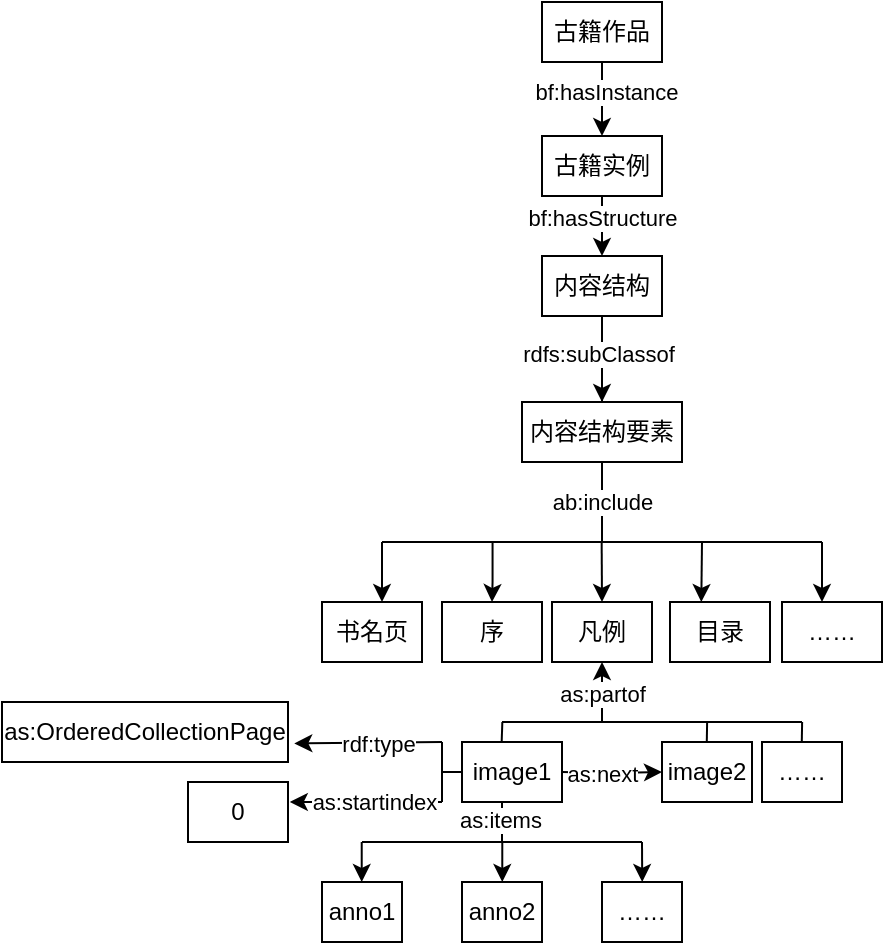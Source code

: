 <mxfile version="24.0.4" type="github">
  <diagram name="第 1 页" id="2bnMY13QprNs7qdwf7NL">
    <mxGraphModel dx="698" dy="419" grid="1" gridSize="10" guides="1" tooltips="1" connect="1" arrows="1" fold="1" page="1" pageScale="1" pageWidth="827" pageHeight="1169" math="0" shadow="0">
      <root>
        <mxCell id="0" />
        <mxCell id="1" parent="0" />
        <mxCell id="EGNa8AiWE9KFE_jf2s9g-3" value="" style="edgeStyle=orthogonalEdgeStyle;rounded=0;orthogonalLoop=1;jettySize=auto;html=1;" parent="1" source="EGNa8AiWE9KFE_jf2s9g-1" target="EGNa8AiWE9KFE_jf2s9g-2" edge="1">
          <mxGeometry relative="1" as="geometry" />
        </mxCell>
        <mxCell id="EGNa8AiWE9KFE_jf2s9g-8" value="bf:hasInstance" style="edgeLabel;html=1;align=center;verticalAlign=middle;resizable=0;points=[];" parent="EGNa8AiWE9KFE_jf2s9g-3" vertex="1" connectable="0">
          <mxGeometry x="-0.331" y="1" relative="1" as="geometry">
            <mxPoint x="1" as="offset" />
          </mxGeometry>
        </mxCell>
        <mxCell id="EGNa8AiWE9KFE_jf2s9g-1" value="古籍作品" style="rounded=0;whiteSpace=wrap;html=1;" parent="1" vertex="1">
          <mxGeometry x="350" y="290" width="60" height="30" as="geometry" />
        </mxCell>
        <mxCell id="EGNa8AiWE9KFE_jf2s9g-16" style="edgeStyle=orthogonalEdgeStyle;rounded=0;orthogonalLoop=1;jettySize=auto;html=1;entryX=0.5;entryY=0;entryDx=0;entryDy=0;" parent="1" source="EGNa8AiWE9KFE_jf2s9g-2" target="EGNa8AiWE9KFE_jf2s9g-15" edge="1">
          <mxGeometry relative="1" as="geometry" />
        </mxCell>
        <mxCell id="EGNa8AiWE9KFE_jf2s9g-18" value="bf:hasStructure" style="edgeLabel;html=1;align=center;verticalAlign=middle;resizable=0;points=[];" parent="EGNa8AiWE9KFE_jf2s9g-16" vertex="1" connectable="0">
          <mxGeometry x="0.244" y="-3" relative="1" as="geometry">
            <mxPoint x="3" as="offset" />
          </mxGeometry>
        </mxCell>
        <mxCell id="EGNa8AiWE9KFE_jf2s9g-2" value="古籍实例" style="rounded=0;whiteSpace=wrap;html=1;" parent="1" vertex="1">
          <mxGeometry x="350" y="357" width="60" height="30" as="geometry" />
        </mxCell>
        <mxCell id="7fOmwZoqSkGbVL5VAMtX-5" value="" style="edgeStyle=orthogonalEdgeStyle;rounded=0;orthogonalLoop=1;jettySize=auto;html=1;" edge="1" parent="1" source="EGNa8AiWE9KFE_jf2s9g-15" target="7fOmwZoqSkGbVL5VAMtX-3">
          <mxGeometry relative="1" as="geometry" />
        </mxCell>
        <mxCell id="EGNa8AiWE9KFE_jf2s9g-15" value="内容结构" style="rounded=0;whiteSpace=wrap;html=1;" parent="1" vertex="1">
          <mxGeometry x="350" y="417" width="60" height="30" as="geometry" />
        </mxCell>
        <mxCell id="EGNa8AiWE9KFE_jf2s9g-26" value="书名页" style="rounded=0;whiteSpace=wrap;html=1;" parent="1" vertex="1">
          <mxGeometry x="240" y="590" width="50" height="30" as="geometry" />
        </mxCell>
        <mxCell id="EGNa8AiWE9KFE_jf2s9g-34" value="" style="endArrow=none;html=1;rounded=0;entryX=0.5;entryY=1;entryDx=0;entryDy=0;" parent="1" target="EGNa8AiWE9KFE_jf2s9g-15" edge="1">
          <mxGeometry width="50" height="50" relative="1" as="geometry">
            <mxPoint x="380" y="500" as="sourcePoint" />
            <mxPoint x="320" y="590" as="targetPoint" />
          </mxGeometry>
        </mxCell>
        <mxCell id="7fOmwZoqSkGbVL5VAMtX-7" value="rdfs:subClassof" style="edgeLabel;html=1;align=center;verticalAlign=middle;resizable=0;points=[];" vertex="1" connectable="0" parent="EGNa8AiWE9KFE_jf2s9g-34">
          <mxGeometry x="0.306" y="2" relative="1" as="geometry">
            <mxPoint as="offset" />
          </mxGeometry>
        </mxCell>
        <mxCell id="EGNa8AiWE9KFE_jf2s9g-36" value="" style="endArrow=none;html=1;rounded=0;" parent="1" edge="1">
          <mxGeometry width="50" height="50" relative="1" as="geometry">
            <mxPoint x="270" y="560" as="sourcePoint" />
            <mxPoint x="490" y="560" as="targetPoint" />
          </mxGeometry>
        </mxCell>
        <mxCell id="EGNa8AiWE9KFE_jf2s9g-37" value="" style="endArrow=classic;html=1;rounded=0;" parent="1" edge="1">
          <mxGeometry width="50" height="50" relative="1" as="geometry">
            <mxPoint x="270" y="560" as="sourcePoint" />
            <mxPoint x="270" y="590" as="targetPoint" />
          </mxGeometry>
        </mxCell>
        <mxCell id="EGNa8AiWE9KFE_jf2s9g-39" value="" style="endArrow=classic;html=1;rounded=0;entryX=0.5;entryY=0;entryDx=0;entryDy=0;" parent="1" target="EGNa8AiWE9KFE_jf2s9g-41" edge="1">
          <mxGeometry width="50" height="50" relative="1" as="geometry">
            <mxPoint x="325.28" y="560" as="sourcePoint" />
            <mxPoint x="320" y="580" as="targetPoint" />
            <Array as="points">
              <mxPoint x="325.28" y="580" />
            </Array>
          </mxGeometry>
        </mxCell>
        <mxCell id="EGNa8AiWE9KFE_jf2s9g-41" value="序" style="rounded=0;whiteSpace=wrap;html=1;" parent="1" vertex="1">
          <mxGeometry x="300" y="590" width="50" height="30" as="geometry" />
        </mxCell>
        <mxCell id="EGNa8AiWE9KFE_jf2s9g-45" value="" style="endArrow=classic;html=1;rounded=0;entryX=0.5;entryY=0;entryDx=0;entryDy=0;" parent="1" target="EGNa8AiWE9KFE_jf2s9g-47" edge="1">
          <mxGeometry width="50" height="50" relative="1" as="geometry">
            <mxPoint x="379.83" y="560" as="sourcePoint" />
            <mxPoint x="379.83" y="595" as="targetPoint" />
          </mxGeometry>
        </mxCell>
        <mxCell id="EGNa8AiWE9KFE_jf2s9g-47" value="凡例" style="rounded=0;whiteSpace=wrap;html=1;" parent="1" vertex="1">
          <mxGeometry x="355" y="590" width="50" height="30" as="geometry" />
        </mxCell>
        <mxCell id="EGNa8AiWE9KFE_jf2s9g-48" value="" style="endArrow=classic;html=1;rounded=0;entryX=0.313;entryY=0;entryDx=0;entryDy=0;entryPerimeter=0;" parent="1" target="EGNa8AiWE9KFE_jf2s9g-51" edge="1">
          <mxGeometry width="50" height="50" relative="1" as="geometry">
            <mxPoint x="430" y="560" as="sourcePoint" />
            <mxPoint x="430" y="595" as="targetPoint" />
          </mxGeometry>
        </mxCell>
        <mxCell id="EGNa8AiWE9KFE_jf2s9g-50" value="" style="endArrow=classic;html=1;rounded=0;" parent="1" edge="1">
          <mxGeometry width="50" height="50" relative="1" as="geometry">
            <mxPoint x="490" y="560" as="sourcePoint" />
            <mxPoint x="490" y="590" as="targetPoint" />
          </mxGeometry>
        </mxCell>
        <mxCell id="EGNa8AiWE9KFE_jf2s9g-51" value="目录" style="rounded=0;whiteSpace=wrap;html=1;" parent="1" vertex="1">
          <mxGeometry x="414" y="590" width="50" height="30" as="geometry" />
        </mxCell>
        <mxCell id="EGNa8AiWE9KFE_jf2s9g-52" value="……" style="rounded=0;whiteSpace=wrap;html=1;" parent="1" vertex="1">
          <mxGeometry x="470" y="590" width="50" height="30" as="geometry" />
        </mxCell>
        <mxCell id="EGNa8AiWE9KFE_jf2s9g-54" value="" style="endArrow=classic;html=1;rounded=0;" parent="1" edge="1">
          <mxGeometry width="50" height="50" relative="1" as="geometry">
            <mxPoint x="380" y="650" as="sourcePoint" />
            <mxPoint x="380" y="620" as="targetPoint" />
          </mxGeometry>
        </mxCell>
        <mxCell id="EGNa8AiWE9KFE_jf2s9g-56" value="as:partof" style="edgeLabel;html=1;align=center;verticalAlign=middle;resizable=0;points=[];" parent="EGNa8AiWE9KFE_jf2s9g-54" vertex="1" connectable="0">
          <mxGeometry x="-0.044" relative="1" as="geometry">
            <mxPoint as="offset" />
          </mxGeometry>
        </mxCell>
        <mxCell id="EGNa8AiWE9KFE_jf2s9g-81" value="" style="edgeStyle=orthogonalEdgeStyle;rounded=0;orthogonalLoop=1;jettySize=auto;html=1;" parent="1" target="EGNa8AiWE9KFE_jf2s9g-60" edge="1">
          <mxGeometry relative="1" as="geometry">
            <mxPoint x="360" y="675" as="sourcePoint" />
          </mxGeometry>
        </mxCell>
        <mxCell id="EGNa8AiWE9KFE_jf2s9g-82" value="as:next" style="edgeLabel;html=1;align=center;verticalAlign=middle;resizable=0;points=[];" parent="EGNa8AiWE9KFE_jf2s9g-81" vertex="1" connectable="0">
          <mxGeometry x="-0.045" relative="1" as="geometry">
            <mxPoint x="-4" as="offset" />
          </mxGeometry>
        </mxCell>
        <mxCell id="EGNa8AiWE9KFE_jf2s9g-57" value="image1" style="rounded=0;whiteSpace=wrap;html=1;" parent="1" vertex="1">
          <mxGeometry x="310" y="660" width="50" height="30" as="geometry" />
        </mxCell>
        <mxCell id="EGNa8AiWE9KFE_jf2s9g-58" value="" style="endArrow=none;html=1;rounded=0;" parent="1" edge="1">
          <mxGeometry width="50" height="50" relative="1" as="geometry">
            <mxPoint x="330" y="650" as="sourcePoint" />
            <mxPoint x="480" y="650" as="targetPoint" />
          </mxGeometry>
        </mxCell>
        <mxCell id="EGNa8AiWE9KFE_jf2s9g-59" value="……" style="rounded=0;whiteSpace=wrap;html=1;" parent="1" vertex="1">
          <mxGeometry x="460" y="660" width="40" height="30" as="geometry" />
        </mxCell>
        <mxCell id="EGNa8AiWE9KFE_jf2s9g-60" value="image2" style="rounded=0;whiteSpace=wrap;html=1;" parent="1" vertex="1">
          <mxGeometry x="410" y="660" width="45" height="30" as="geometry" />
        </mxCell>
        <mxCell id="EGNa8AiWE9KFE_jf2s9g-61" value="" style="endArrow=none;html=1;rounded=0;" parent="1" edge="1">
          <mxGeometry width="50" height="50" relative="1" as="geometry">
            <mxPoint x="479.9" y="660" as="sourcePoint" />
            <mxPoint x="480.06" y="650" as="targetPoint" />
          </mxGeometry>
        </mxCell>
        <mxCell id="EGNa8AiWE9KFE_jf2s9g-62" value="" style="endArrow=none;html=1;rounded=0;" parent="1" edge="1">
          <mxGeometry width="50" height="50" relative="1" as="geometry">
            <mxPoint x="329.84" y="660" as="sourcePoint" />
            <mxPoint x="330.17" y="650" as="targetPoint" />
          </mxGeometry>
        </mxCell>
        <mxCell id="EGNa8AiWE9KFE_jf2s9g-63" value="" style="endArrow=none;html=1;rounded=0;" parent="1" edge="1">
          <mxGeometry width="50" height="50" relative="1" as="geometry">
            <mxPoint x="432.4" y="660" as="sourcePoint" />
            <mxPoint x="432.56" y="650" as="targetPoint" />
          </mxGeometry>
        </mxCell>
        <mxCell id="EGNa8AiWE9KFE_jf2s9g-64" value="" style="endArrow=none;html=1;rounded=0;" parent="1" edge="1">
          <mxGeometry width="50" height="50" relative="1" as="geometry">
            <mxPoint x="260" y="710" as="sourcePoint" />
            <mxPoint x="400" y="710" as="targetPoint" />
          </mxGeometry>
        </mxCell>
        <mxCell id="EGNa8AiWE9KFE_jf2s9g-65" value="" style="endArrow=classic;html=1;rounded=0;" parent="1" edge="1">
          <mxGeometry width="50" height="50" relative="1" as="geometry">
            <mxPoint x="259.86" y="710" as="sourcePoint" />
            <mxPoint x="259.86" y="730" as="targetPoint" />
          </mxGeometry>
        </mxCell>
        <mxCell id="EGNa8AiWE9KFE_jf2s9g-66" value="" style="endArrow=classic;html=1;rounded=0;" parent="1" edge="1">
          <mxGeometry width="50" height="50" relative="1" as="geometry">
            <mxPoint x="330.14" y="710" as="sourcePoint" />
            <mxPoint x="330" y="730" as="targetPoint" />
            <Array as="points">
              <mxPoint x="330.14" y="730" />
            </Array>
          </mxGeometry>
        </mxCell>
        <mxCell id="EGNa8AiWE9KFE_jf2s9g-67" value="" style="endArrow=classic;html=1;rounded=0;" parent="1" edge="1">
          <mxGeometry width="50" height="50" relative="1" as="geometry">
            <mxPoint x="400.0" y="710" as="sourcePoint" />
            <mxPoint x="400.11" y="730" as="targetPoint" />
          </mxGeometry>
        </mxCell>
        <mxCell id="EGNa8AiWE9KFE_jf2s9g-69" value="anno1" style="rounded=0;whiteSpace=wrap;html=1;" parent="1" vertex="1">
          <mxGeometry x="240" y="730" width="40" height="30" as="geometry" />
        </mxCell>
        <mxCell id="EGNa8AiWE9KFE_jf2s9g-70" value="anno2" style="rounded=0;whiteSpace=wrap;html=1;" parent="1" vertex="1">
          <mxGeometry x="310" y="730" width="40" height="30" as="geometry" />
        </mxCell>
        <mxCell id="EGNa8AiWE9KFE_jf2s9g-71" value="……" style="rounded=0;whiteSpace=wrap;html=1;" parent="1" vertex="1">
          <mxGeometry x="380" y="730" width="40" height="30" as="geometry" />
        </mxCell>
        <mxCell id="EGNa8AiWE9KFE_jf2s9g-72" value="" style="endArrow=none;html=1;rounded=0;entryX=0.5;entryY=1;entryDx=0;entryDy=0;" parent="1" edge="1">
          <mxGeometry width="50" height="50" relative="1" as="geometry">
            <mxPoint x="330" y="710" as="sourcePoint" />
            <mxPoint x="330" y="690" as="targetPoint" />
          </mxGeometry>
        </mxCell>
        <mxCell id="EGNa8AiWE9KFE_jf2s9g-73" value="as:items" style="edgeLabel;html=1;align=center;verticalAlign=middle;resizable=0;points=[];" parent="EGNa8AiWE9KFE_jf2s9g-72" vertex="1" connectable="0">
          <mxGeometry x="0.134" y="1" relative="1" as="geometry">
            <mxPoint as="offset" />
          </mxGeometry>
        </mxCell>
        <mxCell id="EGNa8AiWE9KFE_jf2s9g-83" value="" style="endArrow=none;html=1;rounded=0;entryX=0;entryY=0.5;entryDx=0;entryDy=0;" parent="1" target="EGNa8AiWE9KFE_jf2s9g-57" edge="1">
          <mxGeometry width="50" height="50" relative="1" as="geometry">
            <mxPoint x="300" y="675" as="sourcePoint" />
            <mxPoint x="350" y="630" as="targetPoint" />
          </mxGeometry>
        </mxCell>
        <mxCell id="EGNa8AiWE9KFE_jf2s9g-85" value="" style="endArrow=none;html=1;rounded=0;" parent="1" edge="1">
          <mxGeometry width="50" height="50" relative="1" as="geometry">
            <mxPoint x="300" y="690" as="sourcePoint" />
            <mxPoint x="300" y="660" as="targetPoint" />
          </mxGeometry>
        </mxCell>
        <mxCell id="EGNa8AiWE9KFE_jf2s9g-88" value="" style="endArrow=classic;html=1;rounded=0;entryX=1.022;entryY=0.69;entryDx=0;entryDy=0;entryPerimeter=0;" parent="1" target="EGNa8AiWE9KFE_jf2s9g-90" edge="1">
          <mxGeometry width="50" height="50" relative="1" as="geometry">
            <mxPoint x="300" y="660" as="sourcePoint" />
            <mxPoint x="260" y="660" as="targetPoint" />
          </mxGeometry>
        </mxCell>
        <mxCell id="EGNa8AiWE9KFE_jf2s9g-92" value="rdf:type" style="edgeLabel;html=1;align=center;verticalAlign=middle;resizable=0;points=[];" parent="EGNa8AiWE9KFE_jf2s9g-88" vertex="1" connectable="0">
          <mxGeometry x="-0.008" relative="1" as="geometry">
            <mxPoint x="4" as="offset" />
          </mxGeometry>
        </mxCell>
        <mxCell id="EGNa8AiWE9KFE_jf2s9g-89" value="" style="endArrow=classic;html=1;rounded=0;entryX=1.038;entryY=0.328;entryDx=0;entryDy=0;entryPerimeter=0;" parent="1" edge="1">
          <mxGeometry width="50" height="50" relative="1" as="geometry">
            <mxPoint x="300" y="690" as="sourcePoint" />
            <mxPoint x="223.9" y="690.0" as="targetPoint" />
          </mxGeometry>
        </mxCell>
        <mxCell id="EGNa8AiWE9KFE_jf2s9g-93" value="as:startindex" style="edgeLabel;html=1;align=center;verticalAlign=middle;resizable=0;points=[];" parent="EGNa8AiWE9KFE_jf2s9g-89" vertex="1" connectable="0">
          <mxGeometry x="0.118" y="1" relative="1" as="geometry">
            <mxPoint x="8" y="-1" as="offset" />
          </mxGeometry>
        </mxCell>
        <mxCell id="EGNa8AiWE9KFE_jf2s9g-90" value="as:OrderedCollectionPage" style="rounded=0;whiteSpace=wrap;html=1;" parent="1" vertex="1">
          <mxGeometry x="80" y="640" width="143" height="30" as="geometry" />
        </mxCell>
        <mxCell id="EGNa8AiWE9KFE_jf2s9g-91" value="0" style="rounded=0;whiteSpace=wrap;html=1;" parent="1" vertex="1">
          <mxGeometry x="173" y="680" width="50" height="30" as="geometry" />
        </mxCell>
        <mxCell id="7fOmwZoqSkGbVL5VAMtX-3" value="内容结构要素" style="rounded=0;whiteSpace=wrap;html=1;" vertex="1" parent="1">
          <mxGeometry x="340" y="490" width="80" height="30" as="geometry" />
        </mxCell>
        <mxCell id="7fOmwZoqSkGbVL5VAMtX-6" value="" style="endArrow=none;html=1;rounded=0;entryX=0.5;entryY=1;entryDx=0;entryDy=0;" edge="1" parent="1" target="7fOmwZoqSkGbVL5VAMtX-3">
          <mxGeometry width="50" height="50" relative="1" as="geometry">
            <mxPoint x="380" y="560" as="sourcePoint" />
            <mxPoint x="420" y="490" as="targetPoint" />
          </mxGeometry>
        </mxCell>
        <mxCell id="7fOmwZoqSkGbVL5VAMtX-9" value="ab:include" style="edgeLabel;html=1;align=center;verticalAlign=middle;resizable=0;points=[];" vertex="1" connectable="0" parent="7fOmwZoqSkGbVL5VAMtX-6">
          <mxGeometry x="-0.012" relative="1" as="geometry">
            <mxPoint as="offset" />
          </mxGeometry>
        </mxCell>
      </root>
    </mxGraphModel>
  </diagram>
</mxfile>
